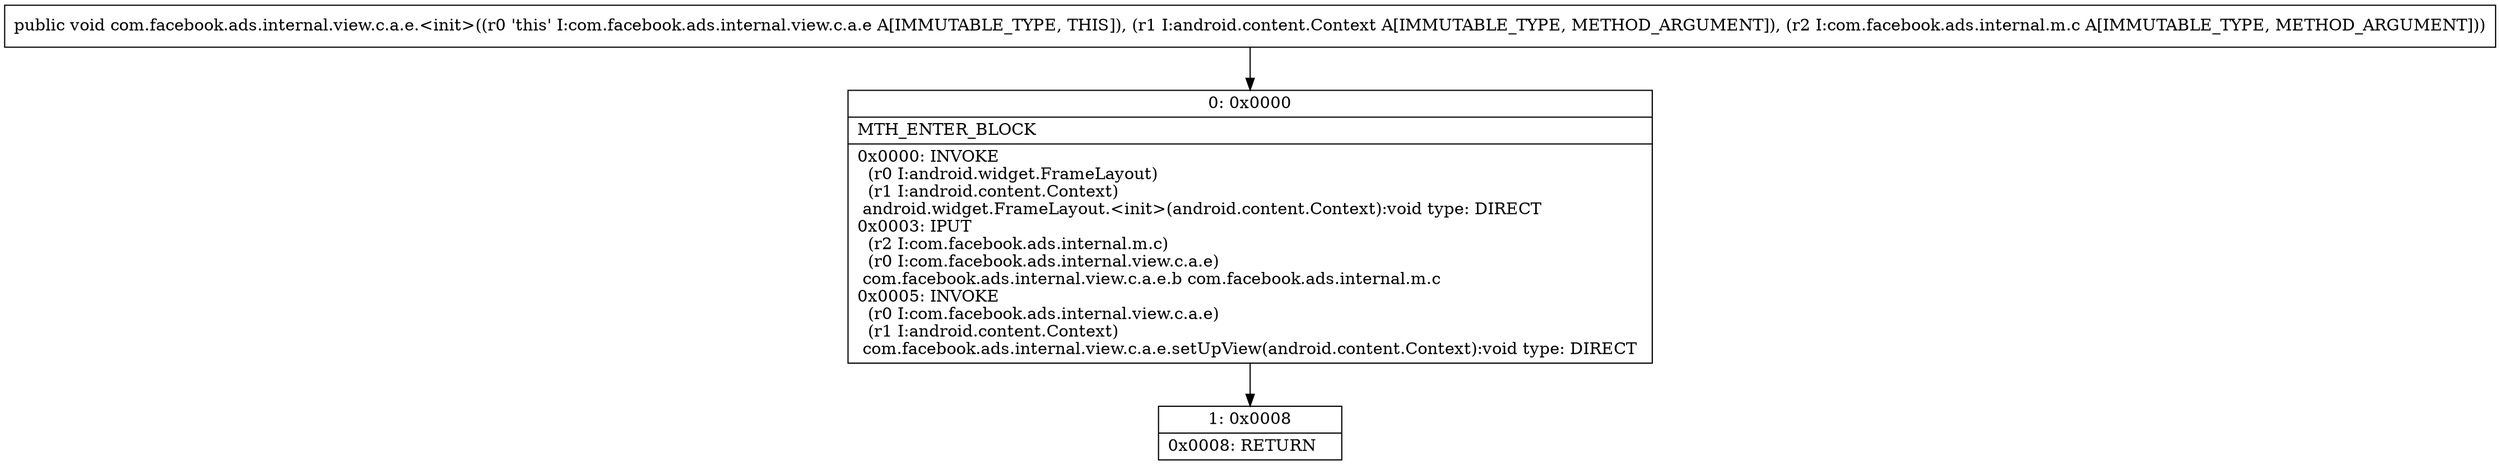 digraph "CFG forcom.facebook.ads.internal.view.c.a.e.\<init\>(Landroid\/content\/Context;Lcom\/facebook\/ads\/internal\/m\/c;)V" {
Node_0 [shape=record,label="{0\:\ 0x0000|MTH_ENTER_BLOCK\l|0x0000: INVOKE  \l  (r0 I:android.widget.FrameLayout)\l  (r1 I:android.content.Context)\l android.widget.FrameLayout.\<init\>(android.content.Context):void type: DIRECT \l0x0003: IPUT  \l  (r2 I:com.facebook.ads.internal.m.c)\l  (r0 I:com.facebook.ads.internal.view.c.a.e)\l com.facebook.ads.internal.view.c.a.e.b com.facebook.ads.internal.m.c \l0x0005: INVOKE  \l  (r0 I:com.facebook.ads.internal.view.c.a.e)\l  (r1 I:android.content.Context)\l com.facebook.ads.internal.view.c.a.e.setUpView(android.content.Context):void type: DIRECT \l}"];
Node_1 [shape=record,label="{1\:\ 0x0008|0x0008: RETURN   \l}"];
MethodNode[shape=record,label="{public void com.facebook.ads.internal.view.c.a.e.\<init\>((r0 'this' I:com.facebook.ads.internal.view.c.a.e A[IMMUTABLE_TYPE, THIS]), (r1 I:android.content.Context A[IMMUTABLE_TYPE, METHOD_ARGUMENT]), (r2 I:com.facebook.ads.internal.m.c A[IMMUTABLE_TYPE, METHOD_ARGUMENT])) }"];
MethodNode -> Node_0;
Node_0 -> Node_1;
}

